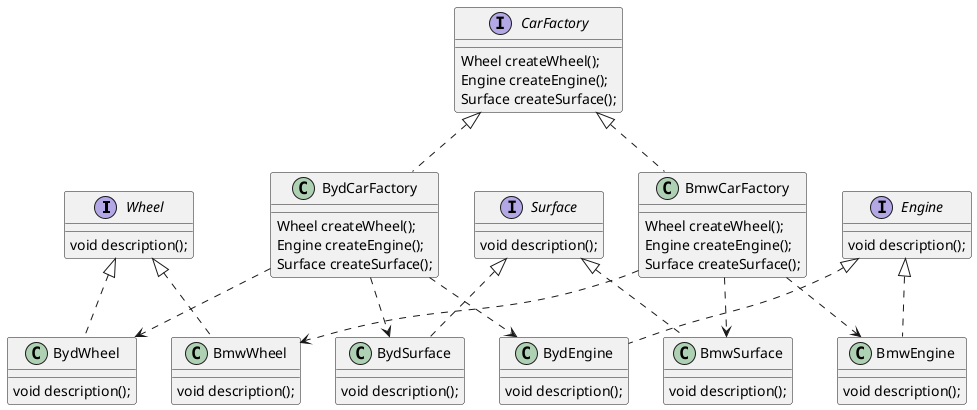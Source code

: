 @startuml

interface Wheel {
    void description();
}
interface Surface {
    void description();
}
interface Engine {
    void description();
}
class BmwWheel implements Wheel {
    void description();
}
class BydWheel implements Wheel {
    void description();
}
class BmwSurface implements Surface {
    void description();
}
class BydSurface implements Surface {
    void description();
}
class BmwEngine implements Engine {
    void description();
}
class BydEngine implements Engine {
    void description();
}

interface CarFactory {
    Wheel createWheel();
    Engine createEngine();
    Surface createSurface();
}
class BmwCarFactory implements CarFactory{
    Wheel createWheel();
    Engine createEngine();
    Surface createSurface();
}
class BydCarFactory implements CarFactory{
    Wheel createWheel();
    Engine createEngine();
    Surface createSurface();
}
BmwCarFactory ..> BmwWheel
BmwCarFactory ..> BmwSurface
BmwCarFactory ..> BmwEngine

BydCarFactory ..> BydWheel
BydCarFactory ..> BydSurface
BydCarFactory ..> BydEngine
@enduml
